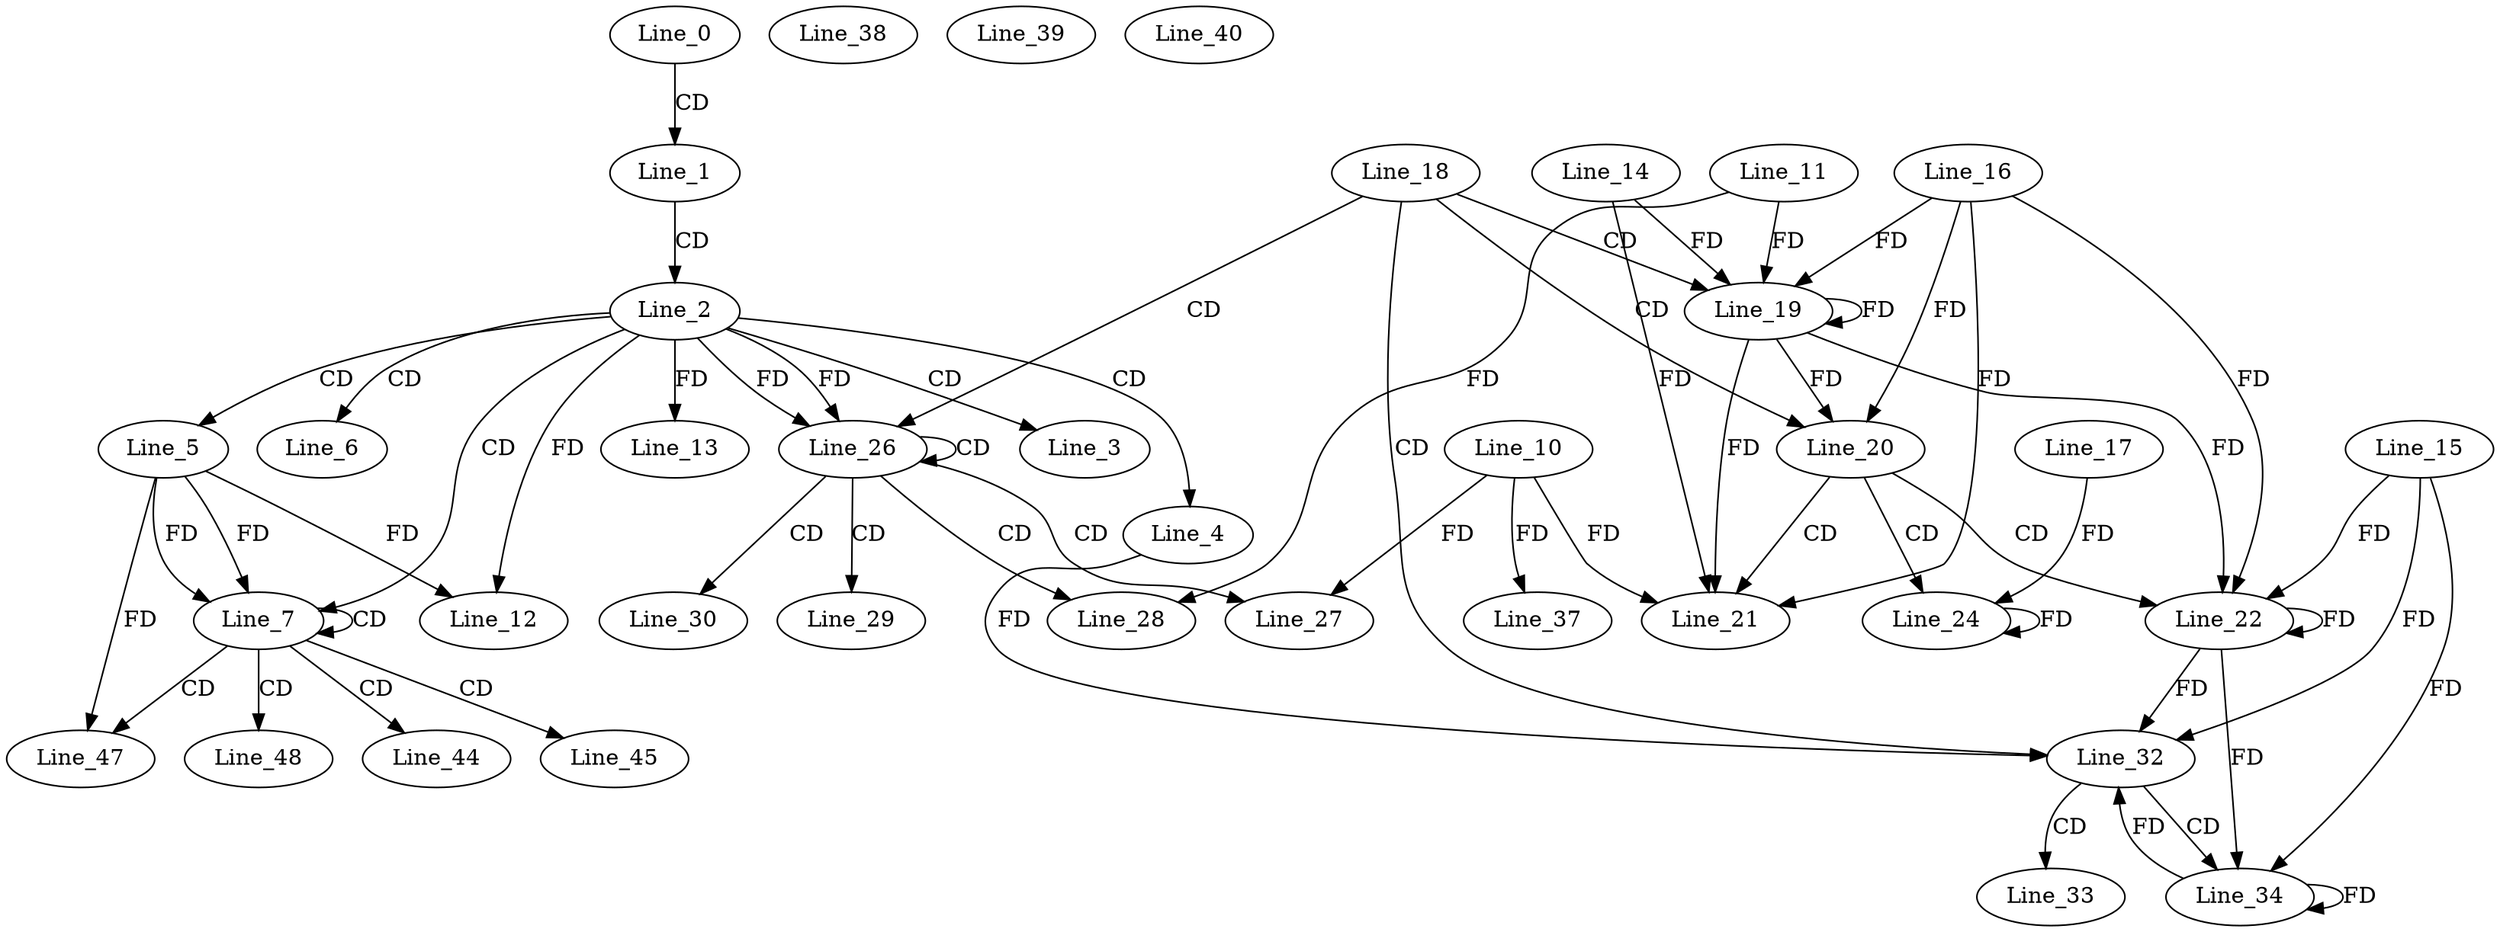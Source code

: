 digraph G {
  Line_0;
  Line_1;
  Line_2;
  Line_3;
  Line_4;
  Line_5;
  Line_6;
  Line_7;
  Line_7;
  Line_12;
  Line_12;
  Line_13;
  Line_18;
  Line_19;
  Line_16;
  Line_19;
  Line_11;
  Line_14;
  Line_20;
  Line_21;
  Line_10;
  Line_22;
  Line_15;
  Line_24;
  Line_17;
  Line_26;
  Line_26;
  Line_27;
  Line_28;
  Line_29;
  Line_30;
  Line_32;
  Line_33;
  Line_34;
  Line_37;
  Line_38;
  Line_39;
  Line_40;
  Line_44;
  Line_45;
  Line_47;
  Line_47;
  Line_48;
  Line_0 -> Line_1 [ label="CD" ];
  Line_1 -> Line_2 [ label="CD" ];
  Line_2 -> Line_3 [ label="CD" ];
  Line_2 -> Line_4 [ label="CD" ];
  Line_2 -> Line_5 [ label="CD" ];
  Line_2 -> Line_6 [ label="CD" ];
  Line_2 -> Line_7 [ label="CD" ];
  Line_5 -> Line_7 [ label="FD" ];
  Line_7 -> Line_7 [ label="CD" ];
  Line_5 -> Line_7 [ label="FD" ];
  Line_2 -> Line_12 [ label="FD" ];
  Line_5 -> Line_12 [ label="FD" ];
  Line_2 -> Line_13 [ label="FD" ];
  Line_18 -> Line_19 [ label="CD" ];
  Line_19 -> Line_19 [ label="FD" ];
  Line_16 -> Line_19 [ label="FD" ];
  Line_11 -> Line_19 [ label="FD" ];
  Line_14 -> Line_19 [ label="FD" ];
  Line_18 -> Line_20 [ label="CD" ];
  Line_19 -> Line_20 [ label="FD" ];
  Line_16 -> Line_20 [ label="FD" ];
  Line_20 -> Line_21 [ label="CD" ];
  Line_10 -> Line_21 [ label="FD" ];
  Line_14 -> Line_21 [ label="FD" ];
  Line_19 -> Line_21 [ label="FD" ];
  Line_16 -> Line_21 [ label="FD" ];
  Line_20 -> Line_22 [ label="CD" ];
  Line_22 -> Line_22 [ label="FD" ];
  Line_15 -> Line_22 [ label="FD" ];
  Line_19 -> Line_22 [ label="FD" ];
  Line_16 -> Line_22 [ label="FD" ];
  Line_20 -> Line_24 [ label="CD" ];
  Line_24 -> Line_24 [ label="FD" ];
  Line_17 -> Line_24 [ label="FD" ];
  Line_18 -> Line_26 [ label="CD" ];
  Line_2 -> Line_26 [ label="FD" ];
  Line_26 -> Line_26 [ label="CD" ];
  Line_2 -> Line_26 [ label="FD" ];
  Line_26 -> Line_27 [ label="CD" ];
  Line_10 -> Line_27 [ label="FD" ];
  Line_26 -> Line_28 [ label="CD" ];
  Line_11 -> Line_28 [ label="FD" ];
  Line_26 -> Line_29 [ label="CD" ];
  Line_26 -> Line_30 [ label="CD" ];
  Line_18 -> Line_32 [ label="CD" ];
  Line_22 -> Line_32 [ label="FD" ];
  Line_15 -> Line_32 [ label="FD" ];
  Line_4 -> Line_32 [ label="FD" ];
  Line_32 -> Line_33 [ label="CD" ];
  Line_32 -> Line_34 [ label="CD" ];
  Line_22 -> Line_34 [ label="FD" ];
  Line_34 -> Line_34 [ label="FD" ];
  Line_15 -> Line_34 [ label="FD" ];
  Line_10 -> Line_37 [ label="FD" ];
  Line_7 -> Line_44 [ label="CD" ];
  Line_7 -> Line_45 [ label="CD" ];
  Line_7 -> Line_47 [ label="CD" ];
  Line_5 -> Line_47 [ label="FD" ];
  Line_7 -> Line_48 [ label="CD" ];
  Line_34 -> Line_32 [ label="FD" ];
}
